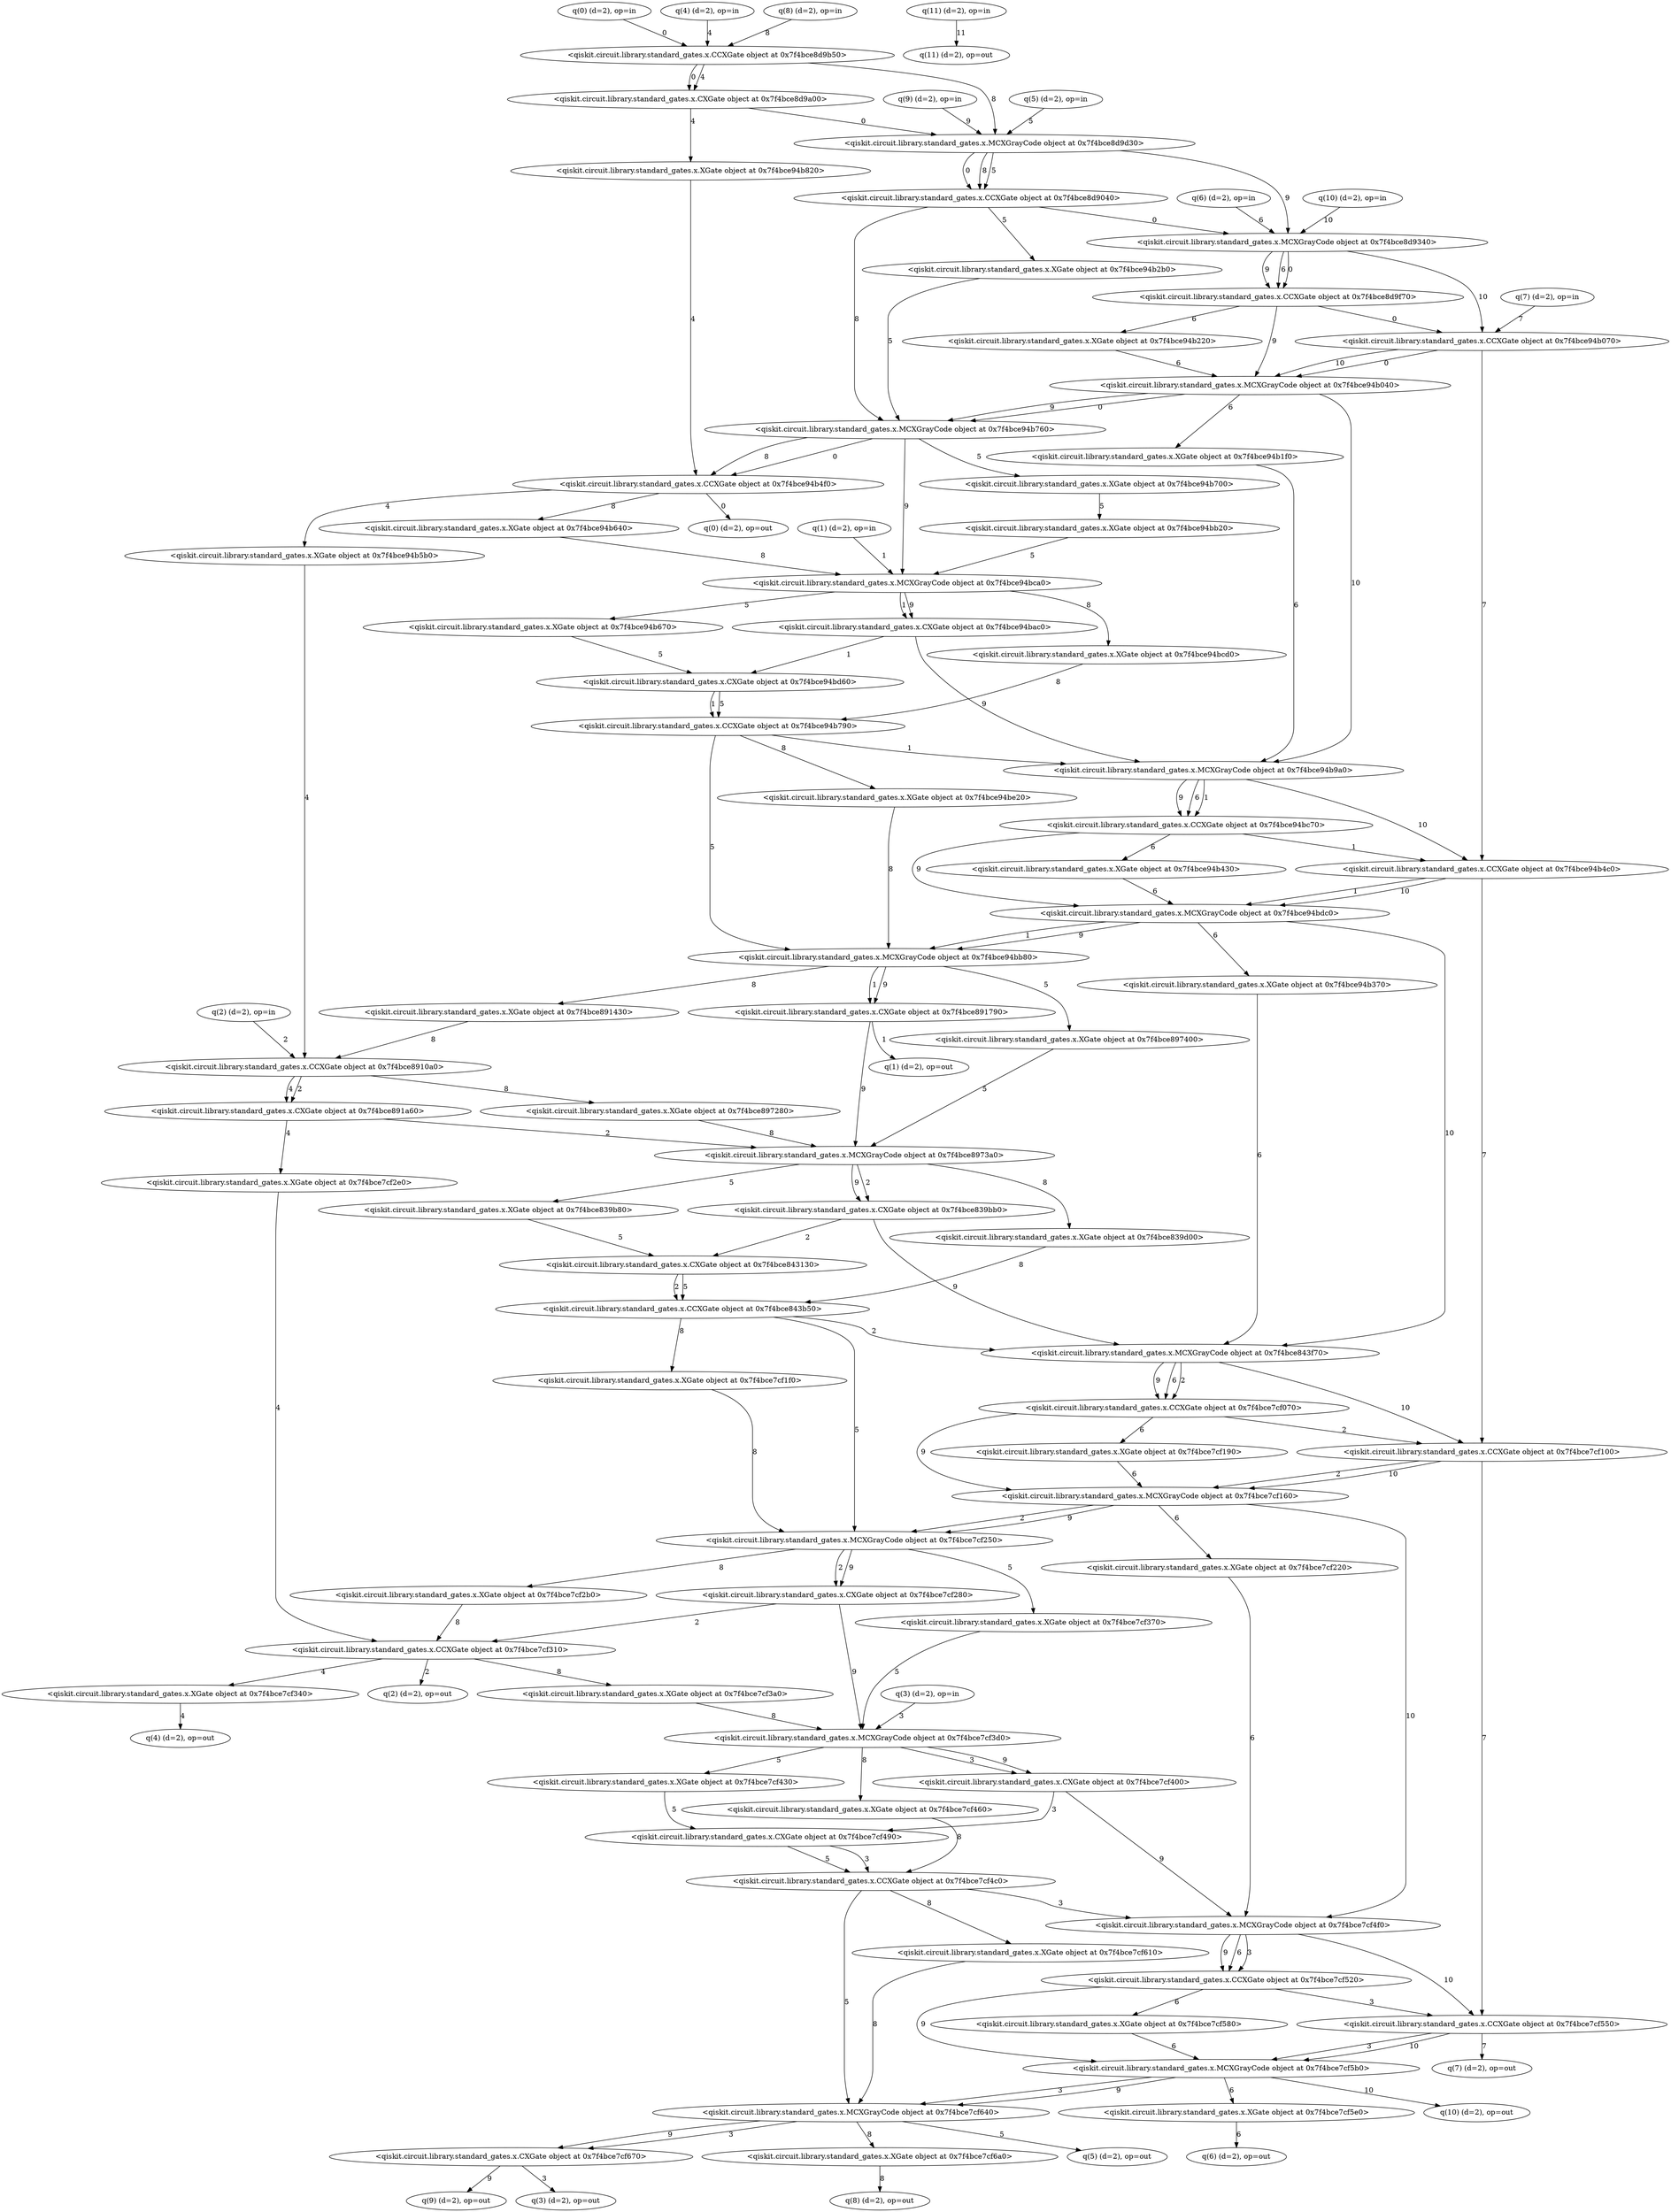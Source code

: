 digraph G {
0 [label="q(0) (d=2), op=in", qubits="0", matrix="None", ancilla=false];
1 [label="q(1) (d=2), op=in", qubits="1", matrix="None", ancilla=false];
2 [label="q(2) (d=2), op=in", qubits="2", matrix="None", ancilla=false];
3 [label="q(3) (d=2), op=in", qubits="3", matrix="None", ancilla=false];
4 [label="q(4) (d=2), op=in", qubits="4", matrix="None", ancilla=false];
5 [label="q(5) (d=2), op=in", qubits="5", matrix="None", ancilla=false];
6 [label="q(6) (d=2), op=in", qubits="6", matrix="None", ancilla=false];
7 [label="q(7) (d=2), op=in", qubits="7", matrix="None", ancilla=false];
8 [label="q(8) (d=2), op=in", qubits="8", matrix="None", ancilla=true];
9 [label="q(9) (d=2), op=in", qubits="9", matrix="None", ancilla=true];
10 [label="q(10) (d=2), op=in", qubits="10", matrix="None", ancilla=true];
11 [label="q(11) (d=2), op=in", qubits="11", matrix="None", ancilla=true];
12 [label="<qiskit.circuit.library.standard_gates.x.CCXGate object at 0x7f4bce8d9b50>", qubits="0,4,8", matrix="[[0, 1], [1, 0]]"];
13 [label="<qiskit.circuit.library.standard_gates.x.CXGate object at 0x7f4bce8d9a00>", qubits="0,4", matrix="[[0, 1], [1, 0]]"];
14 [label="<qiskit.circuit.library.standard_gates.x.XGate object at 0x7f4bce94b820>", qubits=4, matrix="[[0, 1], [1, 0]]"];
15 [label="<qiskit.circuit.library.standard_gates.x.MCXGrayCode object at 0x7f4bce8d9d30>", qubits="0,5,8,9", matrix="[[0, 1], [1, 0]]"];
16 [label="<qiskit.circuit.library.standard_gates.x.CCXGate object at 0x7f4bce8d9040>", qubits="0,8,5", matrix="[[0, 1], [1, 0]]"];
17 [label="<qiskit.circuit.library.standard_gates.x.XGate object at 0x7f4bce94b2b0>", qubits=5, matrix="[[0, 1], [1, 0]]"];
18 [label="<qiskit.circuit.library.standard_gates.x.MCXGrayCode object at 0x7f4bce8d9340>", qubits="0,6,9,10", matrix="[[0, 1], [1, 0]]"];
19 [label="<qiskit.circuit.library.standard_gates.x.CCXGate object at 0x7f4bce8d9f70>", qubits="0,9,6", matrix="[[0, 1], [1, 0]]"];
20 [label="<qiskit.circuit.library.standard_gates.x.CCXGate object at 0x7f4bce94b070>", qubits="0,10,7", matrix="[[0, 1], [1, 0]]"];
21 [label="<qiskit.circuit.library.standard_gates.x.XGate object at 0x7f4bce94b220>", qubits=6, matrix="[[0, 1], [1, 0]]"];
22 [label="<qiskit.circuit.library.standard_gates.x.MCXGrayCode object at 0x7f4bce94b040>", qubits="0,6,9,10", matrix="[[0, 1], [1, 0]]"];
23 [label="<qiskit.circuit.library.standard_gates.x.MCXGrayCode object at 0x7f4bce94b760>", qubits="0,5,8,9", matrix="[[0, 1], [1, 0]]"];
24 [label="<qiskit.circuit.library.standard_gates.x.CCXGate object at 0x7f4bce94b4f0>", qubits="0,4,8", matrix="[[0, 1], [1, 0]]"];
25 [label="<qiskit.circuit.library.standard_gates.x.XGate object at 0x7f4bce94b640>", qubits=8, matrix="[[0, 1], [1, 0]]"];
26 [label="<qiskit.circuit.library.standard_gates.x.XGate object at 0x7f4bce94b5b0>", qubits=4, matrix="[[0, 1], [1, 0]]"];
27 [label="<qiskit.circuit.library.standard_gates.x.XGate object at 0x7f4bce94b700>", qubits=5, matrix="[[0, 1], [1, 0]]"];
28 [label="<qiskit.circuit.library.standard_gates.x.XGate object at 0x7f4bce94bb20>", qubits=5, matrix="[[0, 1], [1, 0]]"];
29 [label="<qiskit.circuit.library.standard_gates.x.MCXGrayCode object at 0x7f4bce94bca0>", qubits="1,5,8,9", matrix="[[0, 1], [1, 0]]"];
30 [label="<qiskit.circuit.library.standard_gates.x.XGate object at 0x7f4bce94bcd0>", qubits=8, matrix="[[0, 1], [1, 0]]"];
31 [label="<qiskit.circuit.library.standard_gates.x.CXGate object at 0x7f4bce94bac0>", qubits="1,9", matrix="[[0, 1], [1, 0]]"];
32 [label="<qiskit.circuit.library.standard_gates.x.XGate object at 0x7f4bce94b670>", qubits=5, matrix="[[0, 1], [1, 0]]"];
33 [label="<qiskit.circuit.library.standard_gates.x.CXGate object at 0x7f4bce94bd60>", qubits="1,5", matrix="[[0, 1], [1, 0]]"];
34 [label="<qiskit.circuit.library.standard_gates.x.CCXGate object at 0x7f4bce94b790>", qubits="1,8,5", matrix="[[0, 1], [1, 0]]"];
35 [label="<qiskit.circuit.library.standard_gates.x.XGate object at 0x7f4bce94be20>", qubits=8, matrix="[[0, 1], [1, 0]]"];
36 [label="<qiskit.circuit.library.standard_gates.x.XGate object at 0x7f4bce94b1f0>", qubits=6, matrix="[[0, 1], [1, 0]]"];
37 [label="<qiskit.circuit.library.standard_gates.x.MCXGrayCode object at 0x7f4bce94b9a0>", qubits="1,6,9,10", matrix="[[0, 1], [1, 0]]"];
38 [label="<qiskit.circuit.library.standard_gates.x.CCXGate object at 0x7f4bce94bc70>", qubits="1,9,6", matrix="[[0, 1], [1, 0]]"];
39 [label="<qiskit.circuit.library.standard_gates.x.CCXGate object at 0x7f4bce94b4c0>", qubits="1,10,7", matrix="[[0, 1], [1, 0]]"];
40 [label="<qiskit.circuit.library.standard_gates.x.XGate object at 0x7f4bce94b430>", qubits=6, matrix="[[0, 1], [1, 0]]"];
41 [label="<qiskit.circuit.library.standard_gates.x.MCXGrayCode object at 0x7f4bce94bdc0>", qubits="1,6,9,10", matrix="[[0, 1], [1, 0]]"];
42 [label="<qiskit.circuit.library.standard_gates.x.MCXGrayCode object at 0x7f4bce94bb80>", qubits="1,5,8,9", matrix="[[0, 1], [1, 0]]"];
43 [label="<qiskit.circuit.library.standard_gates.x.XGate object at 0x7f4bce891430>", qubits=8, matrix="[[0, 1], [1, 0]]"];
44 [label="<qiskit.circuit.library.standard_gates.x.CXGate object at 0x7f4bce891790>", qubits="1,9", matrix="[[0, 1], [1, 0]]"];
45 [label="<qiskit.circuit.library.standard_gates.x.CCXGate object at 0x7f4bce8910a0>", qubits="2,4,8", matrix="[[0, 1], [1, 0]]"];
46 [label="<qiskit.circuit.library.standard_gates.x.XGate object at 0x7f4bce897280>", qubits=8, matrix="[[0, 1], [1, 0]]"];
47 [label="<qiskit.circuit.library.standard_gates.x.CXGate object at 0x7f4bce891a60>", qubits="2,4", matrix="[[0, 1], [1, 0]]"];
48 [label="<qiskit.circuit.library.standard_gates.x.XGate object at 0x7f4bce7cf2e0>", qubits=4, matrix="[[0, 1], [1, 0]]"];
49 [label="<qiskit.circuit.library.standard_gates.x.XGate object at 0x7f4bce897400>", qubits=5, matrix="[[0, 1], [1, 0]]"];
50 [label="<qiskit.circuit.library.standard_gates.x.MCXGrayCode object at 0x7f4bce8973a0>", qubits="2,5,8,9", matrix="[[0, 1], [1, 0]]"];
51 [label="<qiskit.circuit.library.standard_gates.x.XGate object at 0x7f4bce839d00>", qubits=8, matrix="[[0, 1], [1, 0]]"];
52 [label="<qiskit.circuit.library.standard_gates.x.CXGate object at 0x7f4bce839bb0>", qubits="2,9", matrix="[[0, 1], [1, 0]]"];
53 [label="<qiskit.circuit.library.standard_gates.x.XGate object at 0x7f4bce839b80>", qubits=5, matrix="[[0, 1], [1, 0]]"];
54 [label="<qiskit.circuit.library.standard_gates.x.CXGate object at 0x7f4bce843130>", qubits="2,5", matrix="[[0, 1], [1, 0]]"];
55 [label="<qiskit.circuit.library.standard_gates.x.CCXGate object at 0x7f4bce843b50>", qubits="2,8,5", matrix="[[0, 1], [1, 0]]"];
56 [label="<qiskit.circuit.library.standard_gates.x.XGate object at 0x7f4bce7cf1f0>", qubits=8, matrix="[[0, 1], [1, 0]]"];
57 [label="<qiskit.circuit.library.standard_gates.x.XGate object at 0x7f4bce94b370>", qubits=6, matrix="[[0, 1], [1, 0]]"];
58 [label="<qiskit.circuit.library.standard_gates.x.MCXGrayCode object at 0x7f4bce843f70>", qubits="2,6,9,10", matrix="[[0, 1], [1, 0]]"];
59 [label="<qiskit.circuit.library.standard_gates.x.CCXGate object at 0x7f4bce7cf070>", qubits="2,9,6", matrix="[[0, 1], [1, 0]]"];
60 [label="<qiskit.circuit.library.standard_gates.x.CCXGate object at 0x7f4bce7cf100>", qubits="2,10,7", matrix="[[0, 1], [1, 0]]"];
61 [label="<qiskit.circuit.library.standard_gates.x.XGate object at 0x7f4bce7cf190>", qubits=6, matrix="[[0, 1], [1, 0]]"];
62 [label="<qiskit.circuit.library.standard_gates.x.MCXGrayCode object at 0x7f4bce7cf160>", qubits="2,6,9,10", matrix="[[0, 1], [1, 0]]"];
63 [label="<qiskit.circuit.library.standard_gates.x.MCXGrayCode object at 0x7f4bce7cf250>", qubits="2,5,8,9", matrix="[[0, 1], [1, 0]]"];
64 [label="<qiskit.circuit.library.standard_gates.x.XGate object at 0x7f4bce7cf2b0>", qubits=8, matrix="[[0, 1], [1, 0]]"];
65 [label="<qiskit.circuit.library.standard_gates.x.CXGate object at 0x7f4bce7cf280>", qubits="2,9", matrix="[[0, 1], [1, 0]]"];
66 [label="<qiskit.circuit.library.standard_gates.x.CCXGate object at 0x7f4bce7cf310>", qubits="2,4,8", matrix="[[0, 1], [1, 0]]"];
67 [label="<qiskit.circuit.library.standard_gates.x.XGate object at 0x7f4bce7cf3a0>", qubits=8, matrix="[[0, 1], [1, 0]]"];
68 [label="<qiskit.circuit.library.standard_gates.x.XGate object at 0x7f4bce7cf340>", qubits=4, matrix="[[0, 1], [1, 0]]"];
69 [label="<qiskit.circuit.library.standard_gates.x.XGate object at 0x7f4bce7cf370>", qubits=5, matrix="[[0, 1], [1, 0]]"];
70 [label="<qiskit.circuit.library.standard_gates.x.MCXGrayCode object at 0x7f4bce7cf3d0>", qubits="3,5,8,9", matrix="[[0, 1], [1, 0]]"];
71 [label="<qiskit.circuit.library.standard_gates.x.XGate object at 0x7f4bce7cf460>", qubits=8, matrix="[[0, 1], [1, 0]]"];
72 [label="<qiskit.circuit.library.standard_gates.x.CXGate object at 0x7f4bce7cf400>", qubits="3,9", matrix="[[0, 1], [1, 0]]"];
73 [label="<qiskit.circuit.library.standard_gates.x.XGate object at 0x7f4bce7cf430>", qubits=5, matrix="[[0, 1], [1, 0]]"];
74 [label="<qiskit.circuit.library.standard_gates.x.CXGate object at 0x7f4bce7cf490>", qubits="3,5", matrix="[[0, 1], [1, 0]]"];
75 [label="<qiskit.circuit.library.standard_gates.x.CCXGate object at 0x7f4bce7cf4c0>", qubits="3,8,5", matrix="[[0, 1], [1, 0]]"];
76 [label="<qiskit.circuit.library.standard_gates.x.XGate object at 0x7f4bce7cf610>", qubits=8, matrix="[[0, 1], [1, 0]]"];
77 [label="<qiskit.circuit.library.standard_gates.x.XGate object at 0x7f4bce7cf220>", qubits=6, matrix="[[0, 1], [1, 0]]"];
78 [label="<qiskit.circuit.library.standard_gates.x.MCXGrayCode object at 0x7f4bce7cf4f0>", qubits="3,6,9,10", matrix="[[0, 1], [1, 0]]"];
79 [label="<qiskit.circuit.library.standard_gates.x.CCXGate object at 0x7f4bce7cf520>", qubits="3,9,6", matrix="[[0, 1], [1, 0]]"];
80 [label="<qiskit.circuit.library.standard_gates.x.CCXGate object at 0x7f4bce7cf550>", qubits="3,10,7", matrix="[[0, 1], [1, 0]]"];
81 [label="<qiskit.circuit.library.standard_gates.x.XGate object at 0x7f4bce7cf580>", qubits=6, matrix="[[0, 1], [1, 0]]"];
82 [label="<qiskit.circuit.library.standard_gates.x.MCXGrayCode object at 0x7f4bce7cf5b0>", qubits="3,6,9,10", matrix="[[0, 1], [1, 0]]"];
83 [label="<qiskit.circuit.library.standard_gates.x.MCXGrayCode object at 0x7f4bce7cf640>", qubits="3,5,8,9", matrix="[[0, 1], [1, 0]]"];
84 [label="<qiskit.circuit.library.standard_gates.x.XGate object at 0x7f4bce7cf6a0>", qubits=8, matrix="[[0, 1], [1, 0]]"];
85 [label="<qiskit.circuit.library.standard_gates.x.CXGate object at 0x7f4bce7cf670>", qubits="3,9", matrix="[[0, 1], [1, 0]]"];
86 [label="<qiskit.circuit.library.standard_gates.x.XGate object at 0x7f4bce7cf5e0>", qubits=6, matrix="[[0, 1], [1, 0]]"];
87 [label="q(0) (d=2), op=out", qubits="0", matrix="None", ancilla=false];
88 [label="q(1) (d=2), op=out", qubits="1", matrix="None", ancilla=false];
89 [label="q(2) (d=2), op=out", qubits="2", matrix="None", ancilla=false];
90 [label="q(3) (d=2), op=out", qubits="3", matrix="None", ancilla=false];
91 [label="q(4) (d=2), op=out", qubits="4", matrix="None", ancilla=false];
92 [label="q(5) (d=2), op=out", qubits="5", matrix="None", ancilla=false];
93 [label="q(6) (d=2), op=out", qubits="6", matrix="None", ancilla=false];
94 [label="q(7) (d=2), op=out", qubits="7", matrix="None", ancilla=false];
95 [label="q(8) (d=2), op=out", qubits="8", matrix="None", ancilla=true];
96 [label="q(9) (d=2), op=out", qubits="9", matrix="None", ancilla=true];
97 [label="q(10) (d=2), op=out", qubits="10", matrix="None", ancilla=true];
98 [label="q(11) (d=2), op=out", qubits="11", matrix="None", ancilla=true];
0 -> 12 [label=0];
4 -> 12 [label=4];
8 -> 12 [label=8];
12 -> 13 [label=0];
12 -> 13 [label=4];
13 -> 14 [label=4];
13 -> 15 [label=0];
5 -> 15 [label=5];
12 -> 15 [label=8];
9 -> 15 [label=9];
15 -> 16 [label=0];
15 -> 16 [label=8];
15 -> 16 [label=5];
16 -> 17 [label=5];
16 -> 18 [label=0];
6 -> 18 [label=6];
15 -> 18 [label=9];
10 -> 18 [label=10];
18 -> 19 [label=0];
18 -> 19 [label=9];
18 -> 19 [label=6];
19 -> 20 [label=0];
18 -> 20 [label=10];
7 -> 20 [label=7];
19 -> 21 [label=6];
20 -> 22 [label=0];
21 -> 22 [label=6];
19 -> 22 [label=9];
20 -> 22 [label=10];
22 -> 23 [label=0];
17 -> 23 [label=5];
16 -> 23 [label=8];
22 -> 23 [label=9];
23 -> 24 [label=0];
14 -> 24 [label=4];
23 -> 24 [label=8];
24 -> 25 [label=8];
24 -> 26 [label=4];
23 -> 27 [label=5];
27 -> 28 [label=5];
1 -> 29 [label=1];
28 -> 29 [label=5];
25 -> 29 [label=8];
23 -> 29 [label=9];
29 -> 30 [label=8];
29 -> 31 [label=1];
29 -> 31 [label=9];
29 -> 32 [label=5];
31 -> 33 [label=1];
32 -> 33 [label=5];
33 -> 34 [label=1];
30 -> 34 [label=8];
33 -> 34 [label=5];
34 -> 35 [label=8];
22 -> 36 [label=6];
34 -> 37 [label=1];
36 -> 37 [label=6];
31 -> 37 [label=9];
22 -> 37 [label=10];
37 -> 38 [label=1];
37 -> 38 [label=9];
37 -> 38 [label=6];
38 -> 39 [label=1];
37 -> 39 [label=10];
20 -> 39 [label=7];
38 -> 40 [label=6];
39 -> 41 [label=1];
40 -> 41 [label=6];
38 -> 41 [label=9];
39 -> 41 [label=10];
41 -> 42 [label=1];
34 -> 42 [label=5];
35 -> 42 [label=8];
41 -> 42 [label=9];
42 -> 43 [label=8];
42 -> 44 [label=1];
42 -> 44 [label=9];
2 -> 45 [label=2];
26 -> 45 [label=4];
43 -> 45 [label=8];
45 -> 46 [label=8];
45 -> 47 [label=2];
45 -> 47 [label=4];
47 -> 48 [label=4];
42 -> 49 [label=5];
47 -> 50 [label=2];
49 -> 50 [label=5];
46 -> 50 [label=8];
44 -> 50 [label=9];
50 -> 51 [label=8];
50 -> 52 [label=2];
50 -> 52 [label=9];
50 -> 53 [label=5];
52 -> 54 [label=2];
53 -> 54 [label=5];
54 -> 55 [label=2];
51 -> 55 [label=8];
54 -> 55 [label=5];
55 -> 56 [label=8];
41 -> 57 [label=6];
55 -> 58 [label=2];
57 -> 58 [label=6];
52 -> 58 [label=9];
41 -> 58 [label=10];
58 -> 59 [label=2];
58 -> 59 [label=9];
58 -> 59 [label=6];
59 -> 60 [label=2];
58 -> 60 [label=10];
39 -> 60 [label=7];
59 -> 61 [label=6];
60 -> 62 [label=2];
61 -> 62 [label=6];
59 -> 62 [label=9];
60 -> 62 [label=10];
62 -> 63 [label=2];
55 -> 63 [label=5];
56 -> 63 [label=8];
62 -> 63 [label=9];
63 -> 64 [label=8];
63 -> 65 [label=2];
63 -> 65 [label=9];
65 -> 66 [label=2];
48 -> 66 [label=4];
64 -> 66 [label=8];
66 -> 67 [label=8];
66 -> 68 [label=4];
63 -> 69 [label=5];
3 -> 70 [label=3];
69 -> 70 [label=5];
67 -> 70 [label=8];
65 -> 70 [label=9];
70 -> 71 [label=8];
70 -> 72 [label=3];
70 -> 72 [label=9];
70 -> 73 [label=5];
72 -> 74 [label=3];
73 -> 74 [label=5];
74 -> 75 [label=3];
71 -> 75 [label=8];
74 -> 75 [label=5];
75 -> 76 [label=8];
62 -> 77 [label=6];
75 -> 78 [label=3];
77 -> 78 [label=6];
72 -> 78 [label=9];
62 -> 78 [label=10];
78 -> 79 [label=3];
78 -> 79 [label=9];
78 -> 79 [label=6];
79 -> 80 [label=3];
78 -> 80 [label=10];
60 -> 80 [label=7];
79 -> 81 [label=6];
80 -> 82 [label=3];
81 -> 82 [label=6];
79 -> 82 [label=9];
80 -> 82 [label=10];
82 -> 83 [label=3];
75 -> 83 [label=5];
76 -> 83 [label=8];
82 -> 83 [label=9];
83 -> 84 [label=8];
83 -> 85 [label=3];
83 -> 85 [label=9];
82 -> 86 [label=6];
24 -> 87 [label=0];
44 -> 88 [label=1];
66 -> 89 [label=2];
85 -> 90 [label=3];
68 -> 91 [label=4];
83 -> 92 [label=5];
86 -> 93 [label=6];
80 -> 94 [label=7];
84 -> 95 [label=8];
85 -> 96 [label=9];
82 -> 97 [label=10];
11 -> 98 [label=11];
}
